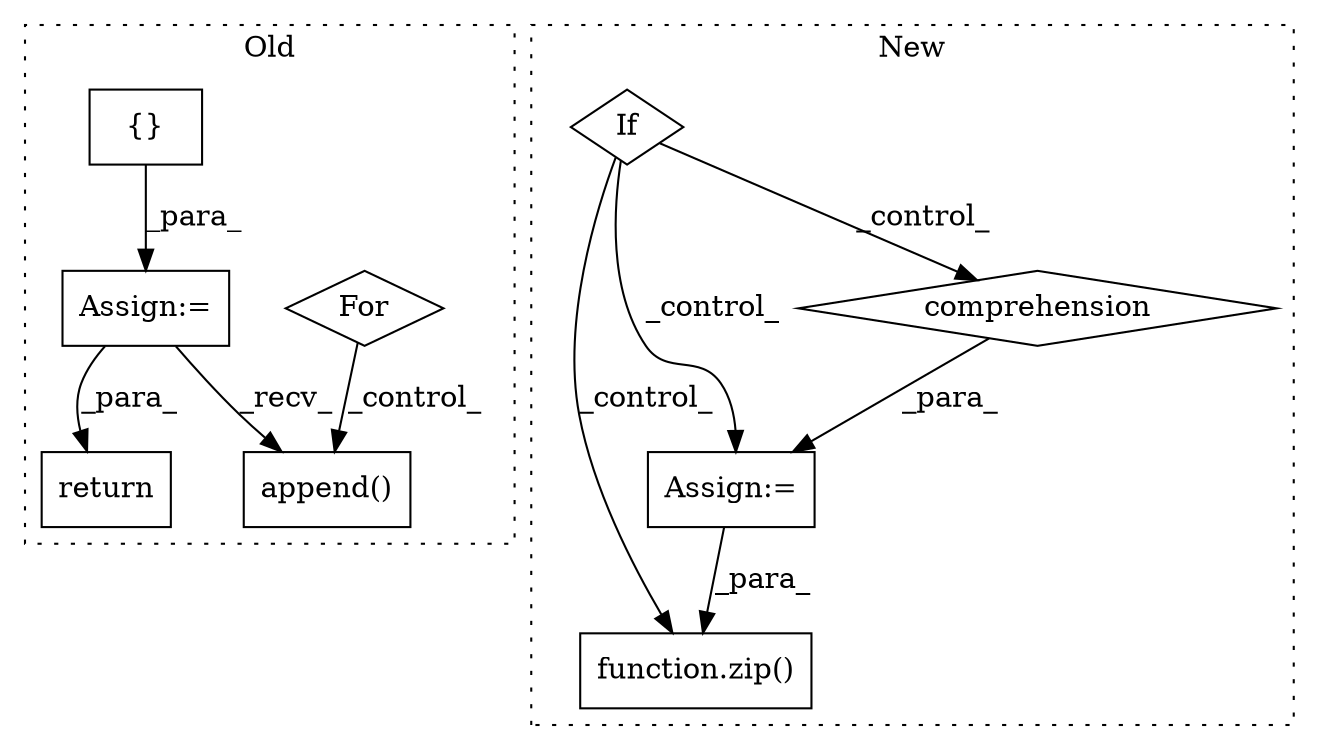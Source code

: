 digraph G {
subgraph cluster0 {
1 [label="append()" a="75" s="4010,4066" l="14,1" shape="box"];
3 [label="For" a="107" s="3854,3875" l="4,14" shape="diamond"];
4 [label="{}" a="59" s="3843,3843" l="2,1" shape="box"];
5 [label="Assign:=" a="68" s="3840" l="3" shape="box"];
6 [label="return" a="93" s="4135" l="7" shape="box"];
label = "Old";
style="dotted";
}
subgraph cluster1 {
2 [label="function.zip()" a="75" s="3770,3797" l="4,1" shape="box"];
7 [label="Assign:=" a="68" s="3659" l="3" shape="box"];
8 [label="If" a="96" s="3591" l="3" shape="diamond"];
9 [label="comprehension" a="45" s="3698" l="3" shape="diamond"];
label = "New";
style="dotted";
}
3 -> 1 [label="_control_"];
4 -> 5 [label="_para_"];
5 -> 1 [label="_recv_"];
5 -> 6 [label="_para_"];
7 -> 2 [label="_para_"];
8 -> 2 [label="_control_"];
8 -> 7 [label="_control_"];
8 -> 9 [label="_control_"];
9 -> 7 [label="_para_"];
}